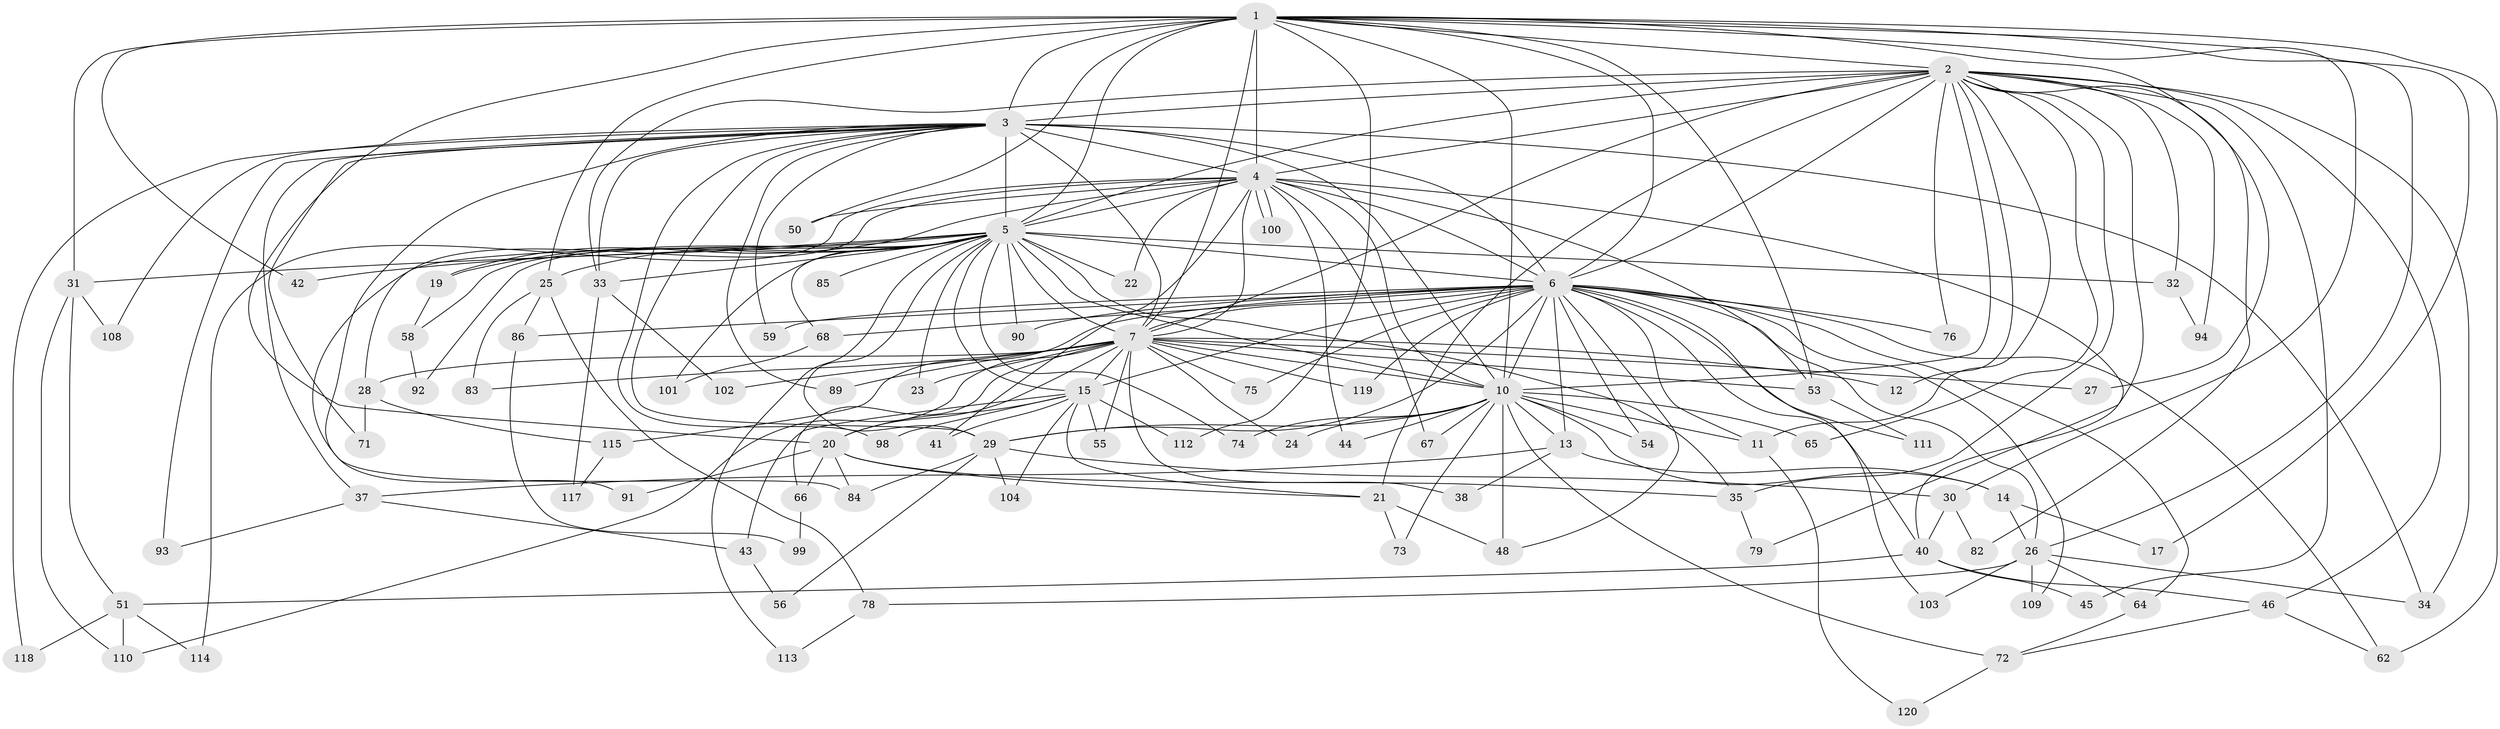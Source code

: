 // original degree distribution, {23: 0.025, 24: 0.008333333333333333, 21: 0.008333333333333333, 17: 0.008333333333333333, 25: 0.008333333333333333, 18: 0.008333333333333333, 22: 0.016666666666666666, 3: 0.225, 2: 0.525, 6: 0.025, 4: 0.08333333333333333, 10: 0.008333333333333333, 5: 0.025, 8: 0.008333333333333333, 7: 0.016666666666666666}
// Generated by graph-tools (version 1.1) at 2025/41/03/06/25 10:41:37]
// undirected, 93 vertices, 214 edges
graph export_dot {
graph [start="1"]
  node [color=gray90,style=filled];
  1 [super="+49"];
  2 [super="+36"];
  3 [super="+106"];
  4 [super="+39"];
  5 [super="+9"];
  6 [super="+8"];
  7 [super="+16"];
  10 [super="+96"];
  11 [super="+18"];
  12;
  13 [super="+97"];
  14;
  15 [super="+57"];
  17;
  19;
  20;
  21 [super="+69"];
  22;
  23 [super="+70"];
  24;
  25 [super="+47"];
  26 [super="+77"];
  27;
  28;
  29 [super="+81"];
  30;
  31 [super="+95"];
  32;
  33 [super="+52"];
  34 [super="+61"];
  35 [super="+105"];
  37;
  38;
  40 [super="+60"];
  41;
  42;
  43;
  44;
  45;
  46 [super="+80"];
  48 [super="+88"];
  50;
  51 [super="+116"];
  53 [super="+63"];
  54;
  55;
  56;
  58;
  59;
  62;
  64;
  65;
  66;
  67;
  68;
  71;
  72 [super="+87"];
  73;
  74;
  75;
  76;
  78;
  79;
  82;
  83;
  84 [super="+107"];
  85;
  86;
  89;
  90;
  91;
  92;
  93;
  94;
  98;
  99;
  100;
  101;
  102;
  103;
  104;
  108;
  109;
  110;
  111;
  112;
  113;
  114;
  115;
  117;
  118;
  119;
  120;
  1 -- 2;
  1 -- 3;
  1 -- 4 [weight=2];
  1 -- 5 [weight=2];
  1 -- 6 [weight=2];
  1 -- 7;
  1 -- 10;
  1 -- 17;
  1 -- 25 [weight=2];
  1 -- 26;
  1 -- 27;
  1 -- 30;
  1 -- 31 [weight=2];
  1 -- 42;
  1 -- 50;
  1 -- 53;
  1 -- 62;
  1 -- 112;
  1 -- 20;
  2 -- 3;
  2 -- 4;
  2 -- 5 [weight=2];
  2 -- 6 [weight=3];
  2 -- 7;
  2 -- 10;
  2 -- 11;
  2 -- 12;
  2 -- 21;
  2 -- 32;
  2 -- 33;
  2 -- 34;
  2 -- 35;
  2 -- 45;
  2 -- 46;
  2 -- 65;
  2 -- 76;
  2 -- 79;
  2 -- 82;
  2 -- 94;
  3 -- 4;
  3 -- 5 [weight=2];
  3 -- 6 [weight=3];
  3 -- 7 [weight=2];
  3 -- 10;
  3 -- 33;
  3 -- 37;
  3 -- 59;
  3 -- 71;
  3 -- 89;
  3 -- 93;
  3 -- 98;
  3 -- 108;
  3 -- 118;
  3 -- 29;
  3 -- 84;
  3 -- 34;
  4 -- 5 [weight=2];
  4 -- 6 [weight=2];
  4 -- 7;
  4 -- 10;
  4 -- 19;
  4 -- 22;
  4 -- 28;
  4 -- 41;
  4 -- 44;
  4 -- 50;
  4 -- 53;
  4 -- 67;
  4 -- 100;
  4 -- 100;
  4 -- 114;
  4 -- 40;
  5 -- 6 [weight=4];
  5 -- 7 [weight=2];
  5 -- 10 [weight=2];
  5 -- 22;
  5 -- 29;
  5 -- 58;
  5 -- 68;
  5 -- 74;
  5 -- 90;
  5 -- 91;
  5 -- 113;
  5 -- 15;
  5 -- 19;
  5 -- 85;
  5 -- 23;
  5 -- 25;
  5 -- 92;
  5 -- 31;
  5 -- 32;
  5 -- 101;
  5 -- 42;
  5 -- 35;
  5 -- 33;
  6 -- 7 [weight=2];
  6 -- 10 [weight=2];
  6 -- 11;
  6 -- 13;
  6 -- 29;
  6 -- 40;
  6 -- 54;
  6 -- 62;
  6 -- 76;
  6 -- 90;
  6 -- 109;
  6 -- 111;
  6 -- 115;
  6 -- 119;
  6 -- 64;
  6 -- 68;
  6 -- 75;
  6 -- 86;
  6 -- 103;
  6 -- 48;
  6 -- 59;
  6 -- 15;
  6 -- 26;
  7 -- 10;
  7 -- 12;
  7 -- 15;
  7 -- 23 [weight=2];
  7 -- 24;
  7 -- 28;
  7 -- 38;
  7 -- 55;
  7 -- 66;
  7 -- 75;
  7 -- 83;
  7 -- 102;
  7 -- 110;
  7 -- 119;
  7 -- 20;
  7 -- 89;
  7 -- 27;
  7 -- 53;
  10 -- 13 [weight=2];
  10 -- 14;
  10 -- 24;
  10 -- 44;
  10 -- 54;
  10 -- 65;
  10 -- 67;
  10 -- 72;
  10 -- 73;
  10 -- 74;
  10 -- 11;
  10 -- 29;
  10 -- 48;
  11 -- 120;
  13 -- 14;
  13 -- 37;
  13 -- 38;
  14 -- 17;
  14 -- 26;
  15 -- 20;
  15 -- 21;
  15 -- 41;
  15 -- 43;
  15 -- 55;
  15 -- 98;
  15 -- 112;
  15 -- 104;
  19 -- 58;
  20 -- 35;
  20 -- 66;
  20 -- 84;
  20 -- 91;
  20 -- 21;
  21 -- 48;
  21 -- 73;
  25 -- 78;
  25 -- 83;
  25 -- 86;
  26 -- 34;
  26 -- 64;
  26 -- 103;
  26 -- 109;
  26 -- 78;
  28 -- 71;
  28 -- 115;
  29 -- 30;
  29 -- 56;
  29 -- 104;
  29 -- 84;
  30 -- 40;
  30 -- 82;
  31 -- 51;
  31 -- 108;
  31 -- 110;
  32 -- 94;
  33 -- 102;
  33 -- 117;
  35 -- 79;
  37 -- 43;
  37 -- 93;
  40 -- 45;
  40 -- 46;
  40 -- 51;
  43 -- 56;
  46 -- 72;
  46 -- 62;
  51 -- 114;
  51 -- 118;
  51 -- 110;
  53 -- 111;
  58 -- 92;
  64 -- 72;
  66 -- 99;
  68 -- 101;
  72 -- 120;
  78 -- 113;
  86 -- 99;
  115 -- 117;
}
